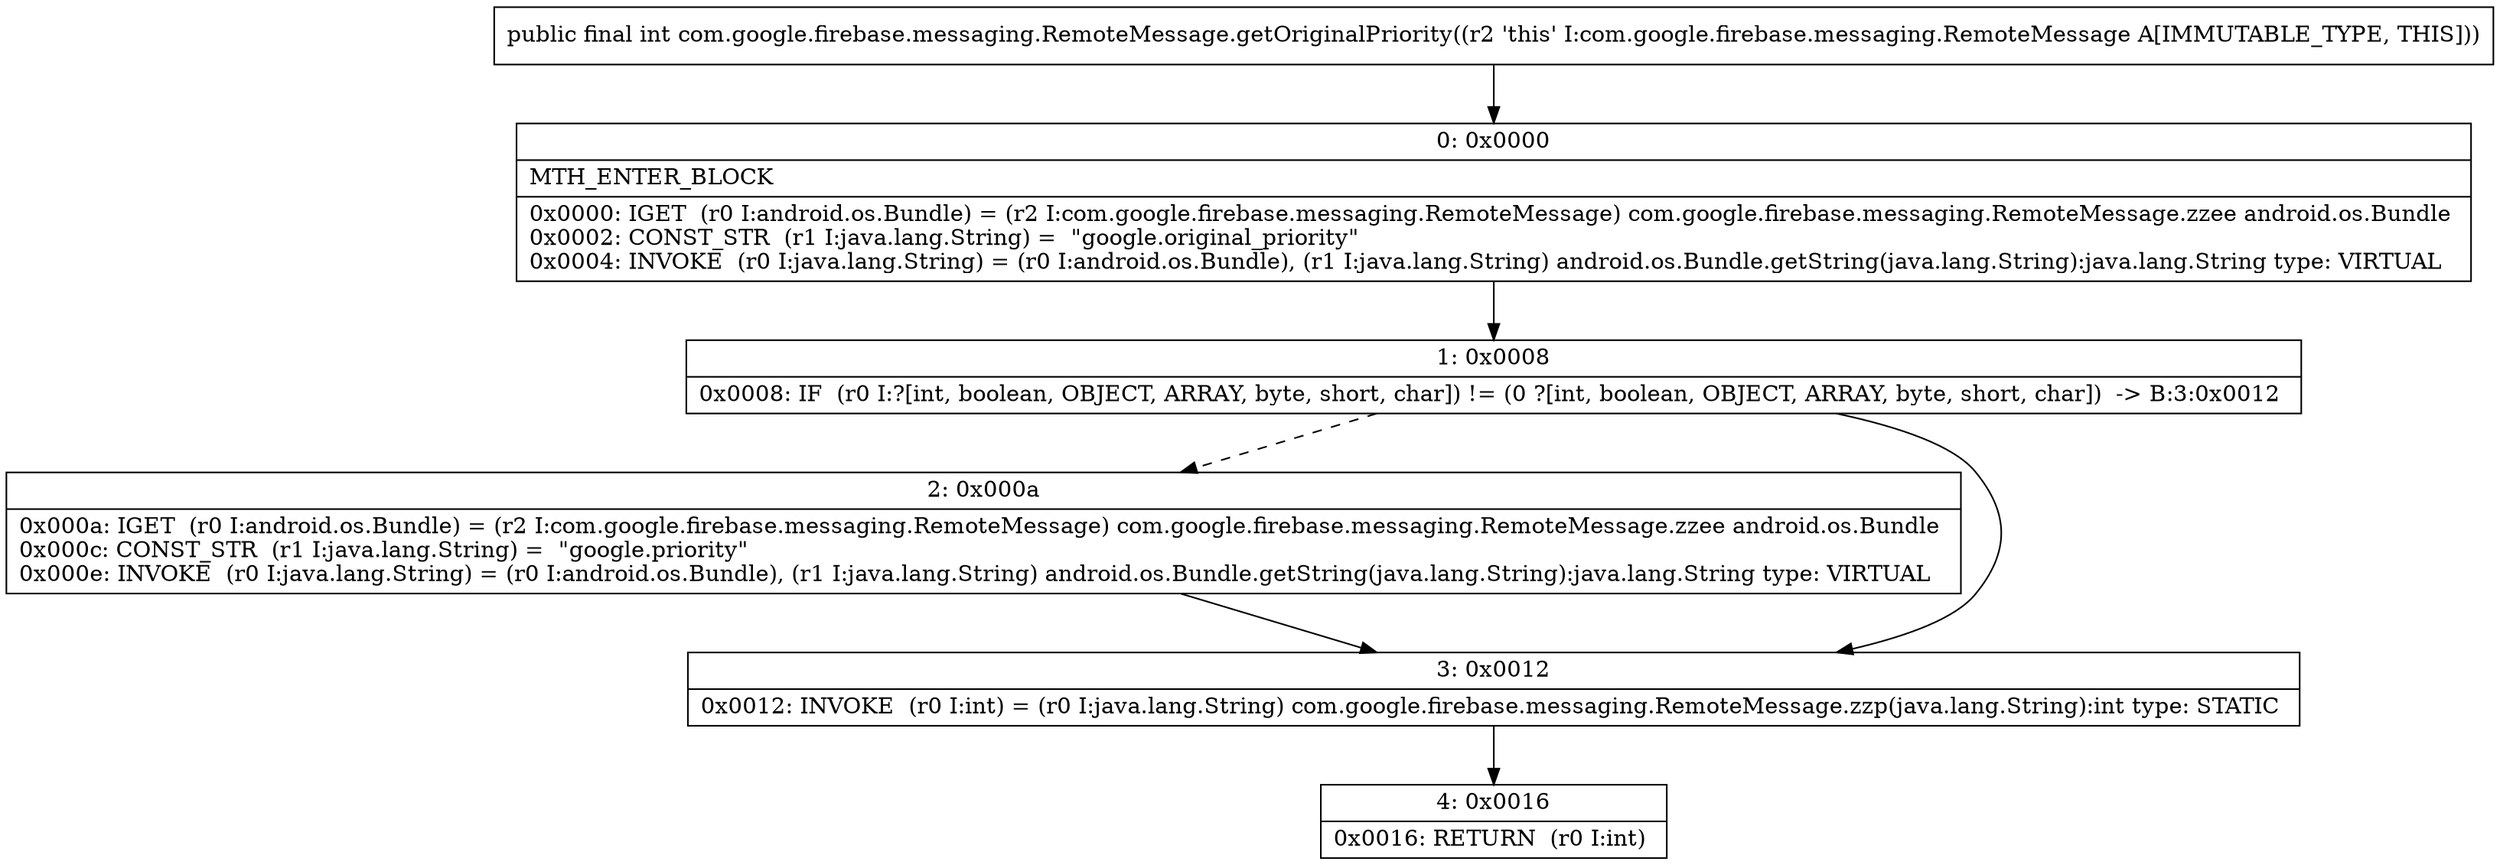 digraph "CFG forcom.google.firebase.messaging.RemoteMessage.getOriginalPriority()I" {
Node_0 [shape=record,label="{0\:\ 0x0000|MTH_ENTER_BLOCK\l|0x0000: IGET  (r0 I:android.os.Bundle) = (r2 I:com.google.firebase.messaging.RemoteMessage) com.google.firebase.messaging.RemoteMessage.zzee android.os.Bundle \l0x0002: CONST_STR  (r1 I:java.lang.String) =  \"google.original_priority\" \l0x0004: INVOKE  (r0 I:java.lang.String) = (r0 I:android.os.Bundle), (r1 I:java.lang.String) android.os.Bundle.getString(java.lang.String):java.lang.String type: VIRTUAL \l}"];
Node_1 [shape=record,label="{1\:\ 0x0008|0x0008: IF  (r0 I:?[int, boolean, OBJECT, ARRAY, byte, short, char]) != (0 ?[int, boolean, OBJECT, ARRAY, byte, short, char])  \-\> B:3:0x0012 \l}"];
Node_2 [shape=record,label="{2\:\ 0x000a|0x000a: IGET  (r0 I:android.os.Bundle) = (r2 I:com.google.firebase.messaging.RemoteMessage) com.google.firebase.messaging.RemoteMessage.zzee android.os.Bundle \l0x000c: CONST_STR  (r1 I:java.lang.String) =  \"google.priority\" \l0x000e: INVOKE  (r0 I:java.lang.String) = (r0 I:android.os.Bundle), (r1 I:java.lang.String) android.os.Bundle.getString(java.lang.String):java.lang.String type: VIRTUAL \l}"];
Node_3 [shape=record,label="{3\:\ 0x0012|0x0012: INVOKE  (r0 I:int) = (r0 I:java.lang.String) com.google.firebase.messaging.RemoteMessage.zzp(java.lang.String):int type: STATIC \l}"];
Node_4 [shape=record,label="{4\:\ 0x0016|0x0016: RETURN  (r0 I:int) \l}"];
MethodNode[shape=record,label="{public final int com.google.firebase.messaging.RemoteMessage.getOriginalPriority((r2 'this' I:com.google.firebase.messaging.RemoteMessage A[IMMUTABLE_TYPE, THIS])) }"];
MethodNode -> Node_0;
Node_0 -> Node_1;
Node_1 -> Node_2[style=dashed];
Node_1 -> Node_3;
Node_2 -> Node_3;
Node_3 -> Node_4;
}

